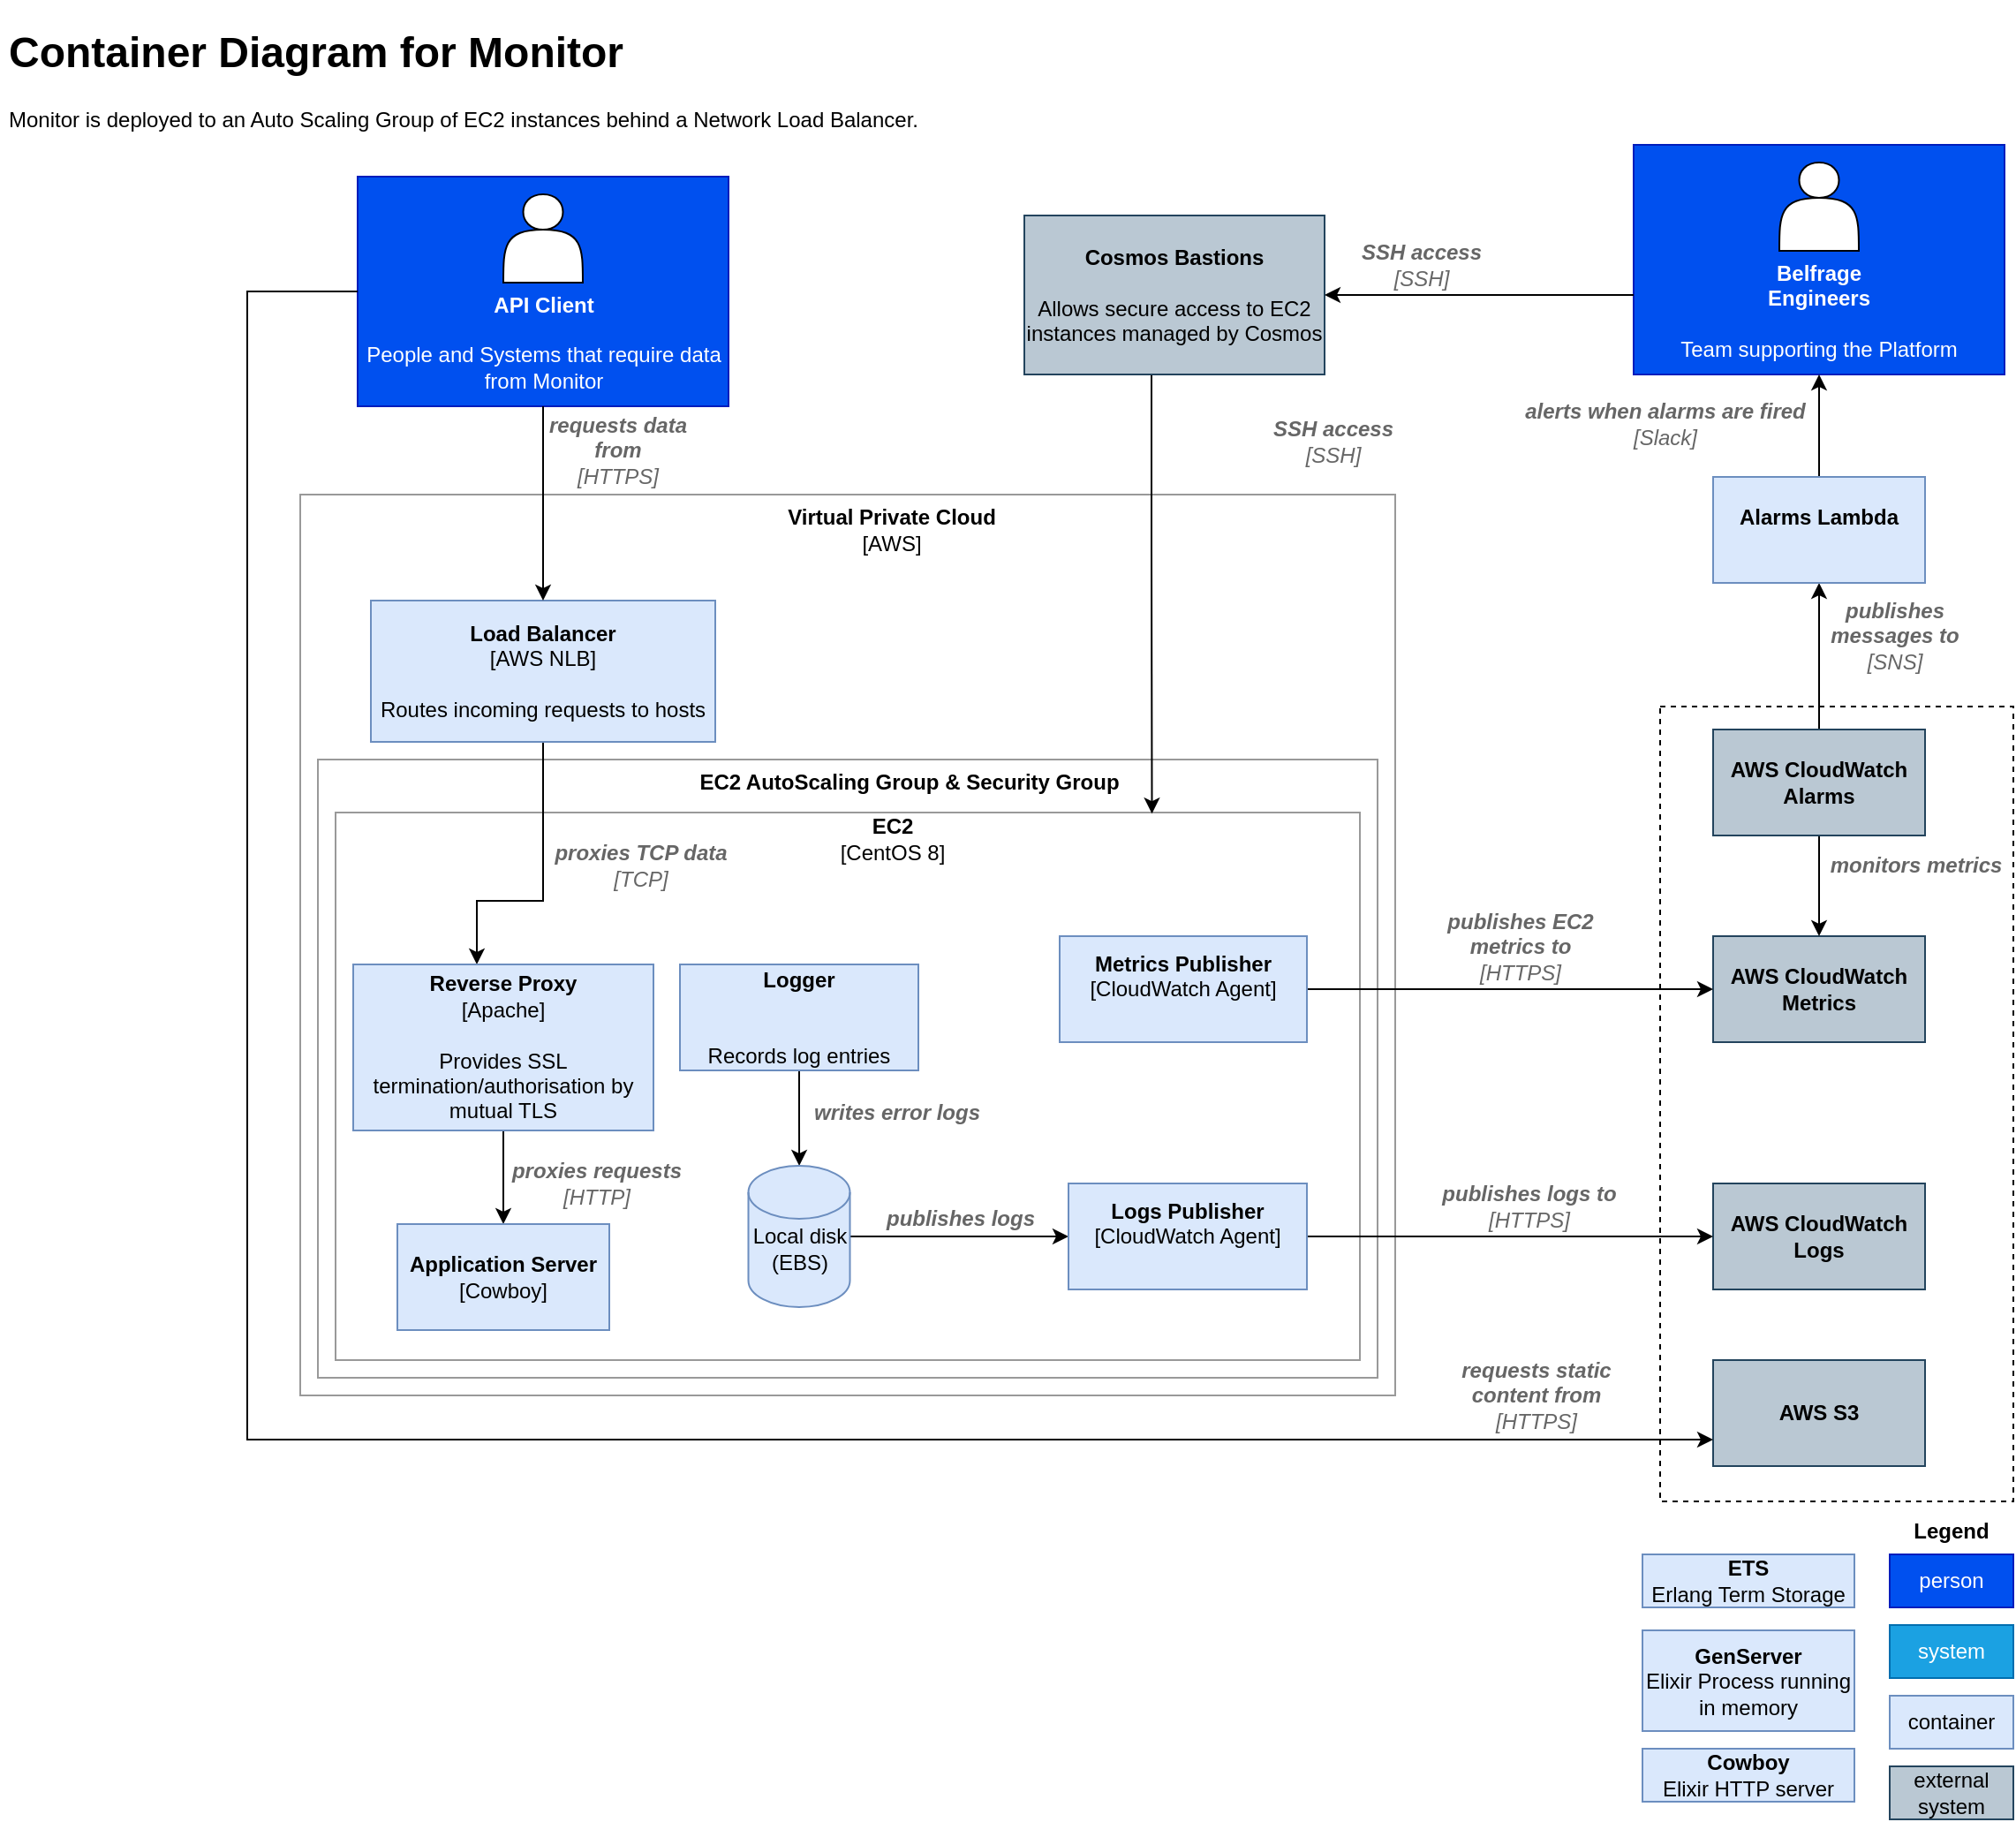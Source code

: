 <mxfile version="13.6.5">
    <diagram id="yKp5CQcjfNolYZbuaR4e" name="Page-1">
        <mxGraphModel dx="1294" dy="1199" grid="1" gridSize="10" guides="1" tooltips="1" connect="1" arrows="1" fold="1" page="1" pageScale="1" pageWidth="827" pageHeight="1169" math="0" shadow="0">
            <root>
                <mxCell id="0"/>
                <mxCell id="1" parent="0"/>
                <mxCell id="39" value="" style="rounded=0;whiteSpace=wrap;html=1;fillColor=none;strokeColor=#999999;" parent="1" vertex="1">
                    <mxGeometry x="180" y="280" width="620" height="510" as="geometry"/>
                </mxCell>
                <mxCell id="30" value="" style="rounded=0;whiteSpace=wrap;html=1;fillColor=none;strokeColor=#999999;" parent="1" vertex="1">
                    <mxGeometry x="190" y="430" width="600" height="350" as="geometry"/>
                </mxCell>
                <mxCell id="31" value="" style="rounded=0;whiteSpace=wrap;html=1;fillColor=none;strokeColor=#999999;" parent="1" vertex="1">
                    <mxGeometry x="200" y="460" width="580" height="310" as="geometry"/>
                </mxCell>
                <mxCell id="16" value="&lt;h1&gt;Container Diagram for Monitor&lt;/h1&gt;&lt;p&gt;Monitor is deployed to an Auto Scaling Group of EC2 instances behind a Network Load Balancer.&lt;br&gt;&lt;/p&gt;" style="text;html=1;strokeColor=none;fillColor=none;spacing=5;spacingTop=-20;whiteSpace=wrap;overflow=hidden;rounded=0;" parent="1" vertex="1">
                    <mxGeometry x="10" y="10" width="560" height="90" as="geometry"/>
                </mxCell>
                <mxCell id="85" style="edgeStyle=orthogonalEdgeStyle;rounded=0;orthogonalLoop=1;jettySize=auto;html=1;" parent="1" source="20" target="35" edge="1">
                    <mxGeometry relative="1" as="geometry">
                        <Array as="points">
                            <mxPoint x="318" y="510"/>
                            <mxPoint x="280" y="510"/>
                        </Array>
                    </mxGeometry>
                </mxCell>
                <mxCell id="20" value="&lt;b&gt;Load Balancer&lt;/b&gt;&lt;br&gt;[AWS NLB]&lt;br&gt;&lt;br&gt;Routes incoming requests to hosts" style="rounded=0;whiteSpace=wrap;html=1;fillColor=#dae8fc;strokeColor=#6c8ebf;" parent="1" vertex="1">
                    <mxGeometry x="220" y="340" width="195" height="80" as="geometry"/>
                </mxCell>
                <mxCell id="37" style="edgeStyle=orthogonalEdgeStyle;rounded=0;orthogonalLoop=1;jettySize=auto;html=1;" parent="1" source="21" target="34" edge="1">
                    <mxGeometry relative="1" as="geometry"/>
                </mxCell>
                <mxCell id="21" value="&lt;b&gt;Logger&lt;/b&gt;&lt;br&gt;&lt;br&gt;&lt;br&gt;Records log entries" style="rounded=0;whiteSpace=wrap;html=1;fillColor=#dae8fc;strokeColor=#6c8ebf;" parent="1" vertex="1">
                    <mxGeometry x="395" y="546" width="135" height="60" as="geometry"/>
                </mxCell>
                <mxCell id="24" value="" style="rounded=0;whiteSpace=wrap;html=1;fillColor=none;dashed=1;" parent="1" vertex="1">
                    <mxGeometry x="950" y="400" width="200" height="450" as="geometry"/>
                </mxCell>
                <mxCell id="26" value="&lt;b&gt;AWS CloudWatch Logs&lt;/b&gt;" style="rounded=0;whiteSpace=wrap;html=1;fillColor=#bac8d3;strokeColor=#23445d;" parent="1" vertex="1">
                    <mxGeometry x="980" y="670" width="120" height="60" as="geometry"/>
                </mxCell>
                <mxCell id="27" value="&lt;b&gt;AWS CloudWatch Metrics&lt;/b&gt;" style="rounded=0;whiteSpace=wrap;html=1;fillColor=#bac8d3;strokeColor=#23445d;" parent="1" vertex="1">
                    <mxGeometry x="980" y="530" width="120" height="60" as="geometry"/>
                </mxCell>
                <mxCell id="115" style="edgeStyle=orthogonalEdgeStyle;rounded=0;orthogonalLoop=1;jettySize=auto;html=1;entryX=0.5;entryY=0;entryDx=0;entryDy=0;" parent="1" source="28" target="27" edge="1">
                    <mxGeometry relative="1" as="geometry"/>
                </mxCell>
                <mxCell id="150" style="edgeStyle=orthogonalEdgeStyle;rounded=0;orthogonalLoop=1;jettySize=auto;html=1;" parent="1" source="28" target="131" edge="1">
                    <mxGeometry relative="1" as="geometry"/>
                </mxCell>
                <mxCell id="28" value="&lt;b&gt;AWS CloudWatch Alarms&lt;/b&gt;" style="rounded=0;whiteSpace=wrap;html=1;fillColor=#bac8d3;strokeColor=#23445d;" parent="1" vertex="1">
                    <mxGeometry x="980" y="413" width="120" height="60" as="geometry"/>
                </mxCell>
                <mxCell id="32" value="&lt;b&gt;EC2 AutoScaling Group &amp;amp; Security Group&lt;/b&gt;" style="text;html=1;strokeColor=none;fillColor=none;align=center;verticalAlign=middle;whiteSpace=wrap;rounded=0;" parent="1" vertex="1">
                    <mxGeometry x="300" y="433" width="450" height="20" as="geometry"/>
                </mxCell>
                <mxCell id="33" value="&lt;b&gt;EC2&lt;/b&gt;&lt;br&gt;[CentOS 8]" style="text;html=1;strokeColor=none;fillColor=none;align=center;verticalAlign=middle;whiteSpace=wrap;rounded=0;" parent="1" vertex="1">
                    <mxGeometry x="357.5" y="460" width="315" height="30" as="geometry"/>
                </mxCell>
                <mxCell id="44" style="edgeStyle=orthogonalEdgeStyle;rounded=0;orthogonalLoop=1;jettySize=auto;html=1;" parent="1" source="34" target="43" edge="1">
                    <mxGeometry relative="1" as="geometry">
                        <Array as="points">
                            <mxPoint x="580" y="700"/>
                            <mxPoint x="580" y="700"/>
                        </Array>
                    </mxGeometry>
                </mxCell>
                <mxCell id="34" value="&lt;br&gt;Local disk&lt;br&gt;(EBS)" style="shape=cylinder2;whiteSpace=wrap;html=1;boundedLbl=1;backgroundOutline=1;size=15;fillColor=#dae8fc;strokeColor=#6c8ebf;" parent="1" vertex="1">
                    <mxGeometry x="433.75" y="660" width="57.5" height="80" as="geometry"/>
                </mxCell>
                <mxCell id="160" style="edgeStyle=orthogonalEdgeStyle;rounded=0;orthogonalLoop=1;jettySize=auto;html=1;" parent="1" source="35" target="158" edge="1">
                    <mxGeometry relative="1" as="geometry"/>
                </mxCell>
                <mxCell id="35" value="&lt;b&gt;Reverse Proxy&lt;/b&gt;&lt;br&gt;[Apache]&lt;br&gt;&lt;br&gt;Provides SSL termination/authorisation by mutual TLS" style="rounded=0;whiteSpace=wrap;html=1;fillColor=#dae8fc;strokeColor=#6c8ebf;" parent="1" vertex="1">
                    <mxGeometry x="210" y="546" width="170" height="94" as="geometry"/>
                </mxCell>
                <mxCell id="153" style="edgeStyle=orthogonalEdgeStyle;rounded=0;orthogonalLoop=1;jettySize=auto;html=1;" parent="1" source="36" target="27" edge="1">
                    <mxGeometry relative="1" as="geometry"/>
                </mxCell>
                <mxCell id="36" value="&lt;b&gt;Metrics Publisher&lt;/b&gt;&lt;br&gt;[CloudWatch Agent]&lt;br&gt;&lt;br&gt;" style="rounded=0;whiteSpace=wrap;html=1;fillColor=#dae8fc;strokeColor=#6c8ebf;" parent="1" vertex="1">
                    <mxGeometry x="610" y="530" width="140" height="60" as="geometry"/>
                </mxCell>
                <mxCell id="38" value="&lt;b&gt;Virtual Private Cloud&lt;/b&gt;&lt;br&gt;[AWS]" style="text;html=1;strokeColor=none;fillColor=none;align=center;verticalAlign=middle;whiteSpace=wrap;rounded=0;" parent="1" vertex="1">
                    <mxGeometry x="280" y="290" width="470" height="20" as="geometry"/>
                </mxCell>
                <mxCell id="46" style="edgeStyle=orthogonalEdgeStyle;rounded=0;orthogonalLoop=1;jettySize=auto;html=1;" parent="1" source="43" target="26" edge="1">
                    <mxGeometry relative="1" as="geometry"/>
                </mxCell>
                <mxCell id="43" value="&lt;b&gt;Logs Publisher&lt;/b&gt;&lt;br&gt;[CloudWatch Agent]&lt;br&gt;&lt;br&gt;" style="rounded=0;whiteSpace=wrap;html=1;fillColor=#dae8fc;strokeColor=#6c8ebf;" parent="1" vertex="1">
                    <mxGeometry x="615" y="670" width="135" height="60" as="geometry"/>
                </mxCell>
                <mxCell id="63" value="container" style="rounded=0;whiteSpace=wrap;html=1;fillColor=#dae8fc;strokeColor=#6c8ebf;" parent="1" vertex="1">
                    <mxGeometry x="1080" y="960" width="70" height="30" as="geometry"/>
                </mxCell>
                <mxCell id="64" value="system" style="rounded=0;whiteSpace=wrap;html=1;fillColor=#1ba1e2;strokeColor=#006EAF;fontColor=#ffffff;" parent="1" vertex="1">
                    <mxGeometry x="1080" y="920" width="70" height="30" as="geometry"/>
                </mxCell>
                <mxCell id="65" value="person" style="rounded=0;whiteSpace=wrap;html=1;fillColor=#0050ef;strokeColor=#001DBC;fontColor=#ffffff;" parent="1" vertex="1">
                    <mxGeometry x="1080" y="880" width="70" height="30" as="geometry"/>
                </mxCell>
                <mxCell id="67" value="" style="group" parent="1" vertex="1" connectable="0">
                    <mxGeometry x="212.5" y="100" width="210" height="130" as="geometry"/>
                </mxCell>
                <mxCell id="66" value="&lt;br&gt;&lt;br&gt;&lt;br&gt;&lt;br&gt;&lt;b&gt;API Client&lt;/b&gt;&lt;br&gt;&lt;br&gt;People and Systems that require data from Monitor" style="rounded=0;whiteSpace=wrap;html=1;fillColor=#0050ef;strokeColor=#001DBC;fontColor=#ffffff;" parent="67" vertex="1">
                    <mxGeometry width="210" height="130" as="geometry"/>
                </mxCell>
                <mxCell id="12" value="" style="shape=actor;whiteSpace=wrap;html=1;" parent="67" vertex="1">
                    <mxGeometry x="82.5" y="10" width="45" height="50" as="geometry"/>
                </mxCell>
                <mxCell id="68" value="external system" style="rounded=0;whiteSpace=wrap;html=1;fillColor=#bac8d3;strokeColor=#23445d;" parent="1" vertex="1">
                    <mxGeometry x="1080" y="1000" width="70" height="30" as="geometry"/>
                </mxCell>
                <mxCell id="86" value="&lt;i&gt;&lt;font color=&quot;#666666&quot;&gt;&lt;b&gt;proxies TCP data&lt;/b&gt;&lt;br&gt;[TCP]&lt;br&gt;&lt;/font&gt;&lt;/i&gt;" style="text;html=1;strokeColor=none;fillColor=none;align=center;verticalAlign=middle;whiteSpace=wrap;rounded=0;" parent="1" vertex="1">
                    <mxGeometry x="318" y="480" width="110" height="20" as="geometry"/>
                </mxCell>
                <mxCell id="103" value="&lt;i&gt;&lt;font color=&quot;#666666&quot;&gt;&lt;b&gt;writes error logs&lt;/b&gt;&lt;/font&gt;&lt;/i&gt;" style="text;html=1;strokeColor=none;fillColor=none;align=center;verticalAlign=middle;whiteSpace=wrap;rounded=0;" parent="1" vertex="1">
                    <mxGeometry x="463" y="620" width="110" height="20" as="geometry"/>
                </mxCell>
                <mxCell id="106" value="&lt;i&gt;&lt;font color=&quot;#666666&quot;&gt;&lt;b&gt;publishes logs to&lt;/b&gt;&lt;br&gt;[HTTPS]&lt;br&gt;&lt;/font&gt;&lt;/i&gt;" style="text;html=1;strokeColor=none;fillColor=none;align=center;verticalAlign=middle;whiteSpace=wrap;rounded=0;" parent="1" vertex="1">
                    <mxGeometry x="821" y="673" width="110" height="20" as="geometry"/>
                </mxCell>
                <mxCell id="111" value="&lt;i&gt;&lt;font color=&quot;#666666&quot;&gt;&lt;b&gt;publishes EC2 metrics to&lt;/b&gt;&lt;br&gt;[HTTPS]&lt;br&gt;&lt;/font&gt;&lt;/i&gt;" style="text;html=1;strokeColor=none;fillColor=none;align=center;verticalAlign=middle;whiteSpace=wrap;rounded=0;" parent="1" vertex="1">
                    <mxGeometry x="816" y="526" width="110" height="20" as="geometry"/>
                </mxCell>
                <mxCell id="113" style="edgeStyle=orthogonalEdgeStyle;rounded=0;orthogonalLoop=1;jettySize=auto;html=1;entryX=0.5;entryY=0;entryDx=0;entryDy=0;" parent="1" source="66" target="20" edge="1">
                    <mxGeometry relative="1" as="geometry"/>
                </mxCell>
                <mxCell id="114" value="&lt;i&gt;&lt;font color=&quot;#666666&quot;&gt;&lt;b&gt;requests data from&lt;/b&gt;&lt;br&gt;[HTTPS]&lt;br&gt;&lt;/font&gt;&lt;/i&gt;" style="text;html=1;strokeColor=none;fillColor=none;align=center;verticalAlign=middle;whiteSpace=wrap;rounded=0;" parent="1" vertex="1">
                    <mxGeometry x="305" y="245" width="110" height="20" as="geometry"/>
                </mxCell>
                <mxCell id="116" value="&lt;i&gt;&lt;font color=&quot;#666666&quot;&gt;&lt;b&gt;monitors metrics&lt;/b&gt;&lt;/font&gt;&lt;/i&gt;" style="text;html=1;strokeColor=none;fillColor=none;align=center;verticalAlign=middle;whiteSpace=wrap;rounded=0;" parent="1" vertex="1">
                    <mxGeometry x="1040" y="480" width="110" height="20" as="geometry"/>
                </mxCell>
                <mxCell id="117" value="" style="group" parent="1" vertex="1" connectable="0">
                    <mxGeometry x="935" y="82" width="210" height="130" as="geometry"/>
                </mxCell>
                <mxCell id="118" value="&lt;br&gt;&lt;br&gt;&lt;br&gt;&lt;br&gt;&lt;b&gt;Belfrage&lt;br&gt;Engineers&lt;/b&gt;&lt;br&gt;&lt;br&gt;Team supporting the Platform" style="rounded=0;whiteSpace=wrap;html=1;fillColor=#0050ef;strokeColor=#001DBC;fontColor=#ffffff;" parent="117" vertex="1">
                    <mxGeometry width="210" height="130" as="geometry"/>
                </mxCell>
                <mxCell id="119" value="" style="shape=actor;whiteSpace=wrap;html=1;" parent="117" vertex="1">
                    <mxGeometry x="82.5" y="10" width="45" height="50" as="geometry"/>
                </mxCell>
                <mxCell id="126" style="edgeStyle=orthogonalEdgeStyle;rounded=0;orthogonalLoop=1;jettySize=auto;html=1;entryX=0.797;entryY=0.002;entryDx=0;entryDy=0;entryPerimeter=0;" parent="1" source="121" target="31" edge="1">
                    <mxGeometry relative="1" as="geometry">
                        <Array as="points">
                            <mxPoint x="662" y="310"/>
                            <mxPoint x="662" y="310"/>
                        </Array>
                    </mxGeometry>
                </mxCell>
                <mxCell id="121" value="&lt;b&gt;Cosmos Bastions&lt;/b&gt;&lt;br&gt;&lt;br&gt;Allows&amp;nbsp;secure access to EC2 instances managed by Cosmos" style="rounded=0;whiteSpace=wrap;html=1;fillColor=#bac8d3;strokeColor=#23445d;" parent="1" vertex="1">
                    <mxGeometry x="590" y="122" width="170" height="90" as="geometry"/>
                </mxCell>
                <mxCell id="123" value="&lt;i&gt;&lt;font color=&quot;#666666&quot;&gt;&lt;b&gt;SSH access&lt;/b&gt;&lt;br&gt;[SSH]&lt;br&gt;&lt;/font&gt;&lt;/i&gt;" style="text;html=1;strokeColor=none;fillColor=none;align=center;verticalAlign=middle;whiteSpace=wrap;rounded=0;" parent="1" vertex="1">
                    <mxGeometry x="760" y="140" width="110" height="20" as="geometry"/>
                </mxCell>
                <mxCell id="124" value="&lt;i&gt;&lt;font color=&quot;#666666&quot;&gt;&lt;b&gt;SSH access&lt;/b&gt;&lt;br&gt;[SSH]&lt;br&gt;&lt;/font&gt;&lt;/i&gt;" style="text;html=1;strokeColor=none;fillColor=none;align=center;verticalAlign=middle;whiteSpace=wrap;rounded=0;" parent="1" vertex="1">
                    <mxGeometry x="710" y="240" width="110" height="20" as="geometry"/>
                </mxCell>
                <mxCell id="127" value="&lt;i&gt;&lt;font color=&quot;#666666&quot;&gt;&lt;b&gt;alerts when alarms are fired&lt;/b&gt;&lt;br&gt;[Slack]&lt;br&gt;&lt;/font&gt;&lt;/i&gt;" style="text;html=1;strokeColor=none;fillColor=none;align=center;verticalAlign=middle;whiteSpace=wrap;rounded=0;" parent="1" vertex="1">
                    <mxGeometry x="855" y="230" width="196" height="20" as="geometry"/>
                </mxCell>
                <mxCell id="130" value="&lt;b&gt;ETS&lt;/b&gt;&lt;br&gt;Erlang Term Storage" style="rounded=0;whiteSpace=wrap;html=1;fillColor=#dae8fc;strokeColor=#6c8ebf;" parent="1" vertex="1">
                    <mxGeometry x="940" y="880" width="120" height="30" as="geometry"/>
                </mxCell>
                <mxCell id="151" style="edgeStyle=orthogonalEdgeStyle;rounded=0;orthogonalLoop=1;jettySize=auto;html=1;" parent="1" source="131" target="118" edge="1">
                    <mxGeometry relative="1" as="geometry"/>
                </mxCell>
                <mxCell id="131" value="&lt;b&gt;Alarms Lambda&lt;/b&gt;&lt;br&gt;&lt;br&gt;" style="rounded=0;whiteSpace=wrap;html=1;fillColor=#dae8fc;strokeColor=#6c8ebf;" parent="1" vertex="1">
                    <mxGeometry x="980" y="270" width="120" height="60" as="geometry"/>
                </mxCell>
                <mxCell id="135" value="&lt;i&gt;&lt;font color=&quot;#666666&quot;&gt;&lt;b&gt;publishes messages to&lt;/b&gt;&lt;br&gt;[SNS]&lt;br&gt;&lt;/font&gt;&lt;/i&gt;" style="text;html=1;strokeColor=none;fillColor=none;align=center;verticalAlign=middle;whiteSpace=wrap;rounded=0;" parent="1" vertex="1">
                    <mxGeometry x="1028" y="350" width="110" height="20" as="geometry"/>
                </mxCell>
                <mxCell id="136" style="edgeStyle=orthogonalEdgeStyle;rounded=0;orthogonalLoop=1;jettySize=auto;html=1;entryX=1;entryY=0.5;entryDx=0;entryDy=0;" parent="1" source="118" target="121" edge="1">
                    <mxGeometry relative="1" as="geometry">
                        <Array as="points">
                            <mxPoint x="860" y="167"/>
                            <mxPoint x="860" y="167"/>
                        </Array>
                    </mxGeometry>
                </mxCell>
                <mxCell id="147" value="&lt;b&gt;GenServer&lt;/b&gt;&lt;br&gt;Elixir Process running in memory" style="rounded=0;whiteSpace=wrap;html=1;fillColor=#dae8fc;strokeColor=#6c8ebf;" parent="1" vertex="1">
                    <mxGeometry x="940" y="923" width="120" height="57" as="geometry"/>
                </mxCell>
                <mxCell id="152" value="&lt;i&gt;&lt;font color=&quot;#666666&quot;&gt;&lt;b&gt;publishes logs&lt;/b&gt;&lt;/font&gt;&lt;/i&gt;" style="text;html=1;strokeColor=none;fillColor=none;align=center;verticalAlign=middle;whiteSpace=wrap;rounded=0;" parent="1" vertex="1">
                    <mxGeometry x="499" y="680" width="110" height="20" as="geometry"/>
                </mxCell>
                <mxCell id="154" value="&lt;b&gt;AWS S3&lt;/b&gt;" style="rounded=0;whiteSpace=wrap;html=1;fillColor=#bac8d3;strokeColor=#23445d;" parent="1" vertex="1">
                    <mxGeometry x="980" y="770" width="120" height="60" as="geometry"/>
                </mxCell>
                <mxCell id="157" value="&lt;i&gt;&lt;font color=&quot;#666666&quot;&gt;&lt;b&gt;requests static content from&lt;/b&gt;&lt;br&gt;[HTTPS]&lt;br&gt;&lt;/font&gt;&lt;/i&gt;" style="text;html=1;strokeColor=none;fillColor=none;align=center;verticalAlign=middle;whiteSpace=wrap;rounded=0;" parent="1" vertex="1">
                    <mxGeometry x="825" y="780" width="110" height="20" as="geometry"/>
                </mxCell>
                <mxCell id="158" value="&lt;b&gt;Application Server&lt;/b&gt;&lt;br&gt;[Cowboy]" style="rounded=0;whiteSpace=wrap;html=1;fillColor=#dae8fc;strokeColor=#6c8ebf;" parent="1" vertex="1">
                    <mxGeometry x="235" y="693" width="120" height="60" as="geometry"/>
                </mxCell>
                <mxCell id="159" value="&lt;i&gt;&lt;font color=&quot;#666666&quot;&gt;&lt;b&gt;proxies requests&lt;/b&gt;&lt;br&gt;[HTTP]&lt;br&gt;&lt;/font&gt;&lt;/i&gt;" style="text;html=1;strokeColor=none;fillColor=none;align=center;verticalAlign=middle;whiteSpace=wrap;rounded=0;" parent="1" vertex="1">
                    <mxGeometry x="293" y="660" width="110" height="20" as="geometry"/>
                </mxCell>
                <mxCell id="161" value="&lt;b&gt;Cowboy&lt;/b&gt;&lt;br&gt;Elixir HTTP server" style="rounded=0;whiteSpace=wrap;html=1;fillColor=#dae8fc;strokeColor=#6c8ebf;" parent="1" vertex="1">
                    <mxGeometry x="940" y="990" width="120" height="30" as="geometry"/>
                </mxCell>
                <mxCell id="163" style="edgeStyle=orthogonalEdgeStyle;rounded=0;orthogonalLoop=1;jettySize=auto;html=1;entryX=0;entryY=0.75;entryDx=0;entryDy=0;" edge="1" parent="1" source="66" target="154">
                    <mxGeometry relative="1" as="geometry">
                        <Array as="points">
                            <mxPoint x="150" y="165"/>
                            <mxPoint x="150" y="815"/>
                        </Array>
                    </mxGeometry>
                </mxCell>
                <mxCell id="164" value="&lt;b&gt;Legend&lt;/b&gt;" style="text;html=1;strokeColor=none;fillColor=none;align=center;verticalAlign=middle;whiteSpace=wrap;rounded=0;" vertex="1" parent="1">
                    <mxGeometry x="1080" y="857" width="70" height="20" as="geometry"/>
                </mxCell>
            </root>
        </mxGraphModel>
    </diagram>
</mxfile>
